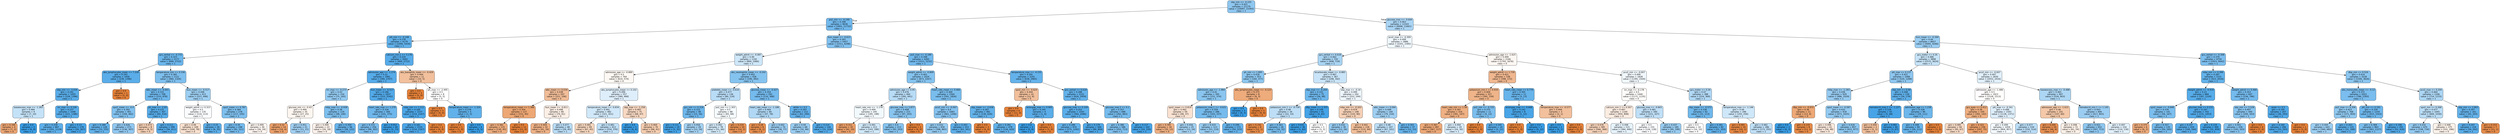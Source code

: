 digraph Tree {
node [shape=box, style="filled, rounded", color="black", fontname="helvetica"] ;
edge [fontname="helvetica"] ;
0 [label="sbp_min <= -0.155\ngini = 0.421\nsamples = 21179\nvalue = [10097, 23393]\nclass = 1", fillcolor="#8ec7f0"] ;
1 [label="po2_min <= -0.199\ngini = 0.348\nsamples = 9636\nvalue = [3401, 11732]\nclass = 1", fillcolor="#72b9ed"] ;
0 -> 1 [labeldistance=2.5, labelangle=45, headlabel="True"] ;
2 [label="ptt_min <= -0.108\ngini = 0.278\nsamples = 4179\nvalue = [1090, 5434]\nclass = 1", fillcolor="#61b1ea"] ;
1 -> 2 ;
3 [label="gcs_verbal <= -0.772\ngini = 0.323\nsamples = 2177\nvalue = [690, 2722]\nclass = 1", fillcolor="#6bb6ec"] ;
2 -> 3 ;
4 [label="abs_lymphocytes_mean <= 7.228\ngini = 0.243\nsamples = 1056\nvalue = [230, 1396]\nclass = 1", fillcolor="#5aade9"] ;
3 -> 4 ;
5 [label="sbp_min <= -3.434\ngini = 0.241\nsamples = 1055\nvalue = [228, 1396]\nclass = 1", fillcolor="#59ade9"] ;
4 -> 5 ;
6 [label="baseexcess_max <= -1.283\ngini = 0.484\nsamples = 9\nvalue = [7, 10]\nclass = 1", fillcolor="#c4e2f7"] ;
5 -> 6 ;
7 [label="gini = 0.346\nsamples = 4\nvalue = [7, 2]\nclass = 0", fillcolor="#eca572"] ;
6 -> 7 ;
8 [label="gini = 0.0\nsamples = 5\nvalue = [0, 8]\nclass = 1", fillcolor="#399de5"] ;
6 -> 8 ;
9 [label="inr_max <= 0.106\ngini = 0.237\nsamples = 1046\nvalue = [221, 1386]\nclass = 1", fillcolor="#59ade9"] ;
5 -> 9 ;
10 [label="gini = 0.258\nsamples = 867\nvalue = [201, 1119]\nclass = 1", fillcolor="#5dafea"] ;
9 -> 10 ;
11 [label="gini = 0.13\nsamples = 179\nvalue = [20, 267]\nclass = 1", fillcolor="#48a4e7"] ;
9 -> 11 ;
12 [label="gini = 0.0\nsamples = 1\nvalue = [2, 0]\nclass = 0", fillcolor="#e58139"] ;
4 -> 12 ;
13 [label="temperature_min <= 0.336\ngini = 0.382\nsamples = 1121\nvalue = [460, 1326]\nclass = 1", fillcolor="#7ebfee"] ;
3 -> 13 ;
14 [label="wbc_mean <= -0.001\ngini = 0.331\nsamples = 708\nvalue = [233, 878]\nclass = 1", fillcolor="#6eb7ec"] ;
13 -> 14 ;
15 [label="spo2_mean <= -0.4\ngini = 0.392\nsamples = 401\nvalue = [169, 462]\nclass = 1", fillcolor="#81c1ef"] ;
14 -> 15 ;
16 [label="gini = 0.289\nsamples = 128\nvalue = [33, 155]\nclass = 1", fillcolor="#63b2eb"] ;
15 -> 16 ;
17 [label="gini = 0.426\nsamples = 273\nvalue = [136, 307]\nclass = 1", fillcolor="#91c8f1"] ;
15 -> 17 ;
18 [label="ph_max <= -2.65\ngini = 0.231\nsamples = 307\nvalue = [64, 416]\nclass = 1", fillcolor="#57ace9"] ;
14 -> 18 ;
19 [label="gini = 0.473\nsamples = 8\nvalue = [8, 5]\nclass = 0", fillcolor="#f5d0b5"] ;
18 -> 19 ;
20 [label="gini = 0.211\nsamples = 299\nvalue = [56, 411]\nclass = 1", fillcolor="#54aae9"] ;
18 -> 20 ;
21 [label="bun_mean <= -0.517\ngini = 0.446\nsamples = 413\nvalue = [227, 448]\nclass = 1", fillcolor="#9dcff2"] ;
13 -> 21 ;
22 [label="weight_admit <= 0.323\ngini = 0.5\nsamples = 135\nvalue = [110, 113]\nclass = 1", fillcolor="#fafcfe"] ;
21 -> 22 ;
23 [label="gini = 0.49\nsamples = 109\nvalue = [104, 78]\nclass = 0", fillcolor="#f8e0ce"] ;
22 -> 23 ;
24 [label="gini = 0.25\nsamples = 26\nvalue = [6, 35]\nclass = 1", fillcolor="#5baee9"] ;
22 -> 24 ;
25 [label="spo2_mean <= 0.787\ngini = 0.384\nsamples = 278\nvalue = [117, 335]\nclass = 1", fillcolor="#7ebfee"] ;
21 -> 25 ;
26 [label="gini = 0.35\nsamples = 248\nvalue = [91, 311]\nclass = 1", fillcolor="#73baed"] ;
25 -> 26 ;
27 [label="gini = 0.499\nsamples = 30\nvalue = [26, 24]\nclass = 0", fillcolor="#fdf5f0"] ;
25 -> 27 ;
28 [label="calcium_min.1 <= 3.176\ngini = 0.224\nsamples = 2002\nvalue = [400, 2712]\nclass = 1", fillcolor="#56abe9"] ;
2 -> 28 ;
29 [label="admission_age <= -1.274\ngini = 0.22\nsamples = 1991\nvalue = [390, 2707]\nclass = 1", fillcolor="#56abe9"] ;
28 -> 29 ;
30 [label="inr_max <= -0.273\ngini = 0.43\nsamples = 154\nvalue = [75, 165]\nclass = 1", fillcolor="#93caf1"] ;
29 -> 30 ;
31 [label="glucose_min <= -0.43\ngini = 0.499\nsamples = 35\nvalue = [27, 25]\nclass = 0", fillcolor="#fdf6f0"] ;
30 -> 31 ;
32 [label="gini = 0.32\nsamples = 14\nvalue = [16, 4]\nclass = 0", fillcolor="#eca06a"] ;
31 -> 32 ;
33 [label="gini = 0.451\nsamples = 21\nvalue = [11, 21]\nclass = 1", fillcolor="#a1d0f3"] ;
31 -> 33 ;
34 [label="mbp_max <= -0.938\ngini = 0.38\nsamples = 119\nvalue = [48, 140]\nclass = 1", fillcolor="#7dbfee"] ;
30 -> 34 ;
35 [label="gini = 0.499\nsamples = 23\nvalue = [20, 18]\nclass = 0", fillcolor="#fcf2eb"] ;
34 -> 35 ;
36 [label="gini = 0.304\nsamples = 96\nvalue = [28, 122]\nclass = 1", fillcolor="#66b3eb"] ;
34 -> 36 ;
37 [label="bun_mean <= -0.517\ngini = 0.196\nsamples = 1837\nvalue = [315, 2542]\nclass = 1", fillcolor="#52a9e8"] ;
29 -> 37 ;
38 [label="heart_rate_max <= 1.279\ngini = 0.334\nsamples = 300\nvalue = [101, 375]\nclass = 1", fillcolor="#6eb7ec"] ;
37 -> 38 ;
39 [label="gini = 0.372\nsamples = 256\nvalue = [99, 302]\nclass = 1", fillcolor="#7abdee"] ;
38 -> 39 ;
40 [label="gini = 0.052\nsamples = 44\nvalue = [2, 73]\nclass = 1", fillcolor="#3ea0e6"] ;
38 -> 40 ;
41 [label="mbp_min <= 1.111\ngini = 0.164\nsamples = 1537\nvalue = [214, 2167]\nclass = 1", fillcolor="#4da7e8"] ;
37 -> 41 ;
42 [label="gini = 0.161\nsamples = 1535\nvalue = [210, 2167]\nclass = 1", fillcolor="#4ca6e8"] ;
41 -> 42 ;
43 [label="gini = 0.0\nsamples = 2\nvalue = [4, 0]\nclass = 0", fillcolor="#e58139"] ;
41 -> 43 ;
44 [label="abs_basophils_mean <= -0.429\ngini = 0.444\nsamples = 11\nvalue = [10, 5]\nclass = 0", fillcolor="#f2c09c"] ;
28 -> 44 ;
45 [label="gini = 0.0\nsamples = 3\nvalue = [5, 0]\nclass = 0", fillcolor="#e58139"] ;
44 -> 45 ;
46 [label="ph_max <= -2.495\ngini = 0.5\nsamples = 8\nvalue = [5, 5]\nclass = 0", fillcolor="#ffffff"] ;
44 -> 46 ;
47 [label="gini = 0.0\nsamples = 3\nvalue = [4, 0]\nclass = 0", fillcolor="#e58139"] ;
46 -> 47 ;
48 [label="temperature_mean <= -1.324\ngini = 0.278\nsamples = 5\nvalue = [1, 5]\nclass = 1", fillcolor="#61b1ea"] ;
46 -> 48 ;
49 [label="gini = 0.0\nsamples = 1\nvalue = [1, 0]\nclass = 0", fillcolor="#e58139"] ;
48 -> 49 ;
50 [label="gini = 0.0\nsamples = 4\nvalue = [0, 5]\nclass = 1", fillcolor="#399de5"] ;
48 -> 50 ;
51 [label="bun_mean <= -0.615\ngini = 0.393\nsamples = 5457\nvalue = [2311, 6298]\nclass = 1", fillcolor="#82c1ef"] ;
1 -> 51 ;
52 [label="weight_admit <= -0.087\ngini = 0.49\nsamples = 1192\nvalue = [800, 1066]\nclass = 1", fillcolor="#cee7f9"] ;
51 -> 52 ;
53 [label="admission_age <= -0.889\ngini = 0.5\nsamples = 764\nvalue = [610, 574]\nclass = 0", fillcolor="#fdf8f3"] ;
52 -> 53 ;
54 [label="wbc_mean <= 0.034\ngini = 0.438\nsamples = 207\nvalue = [221, 106]\nclass = 0", fillcolor="#f1bd98"] ;
53 -> 54 ;
55 [label="temperature_mean <= 1.366\ngini = 0.354\nsamples = 127\nvalue = [151, 45]\nclass = 0", fillcolor="#eda774"] ;
54 -> 55 ;
56 [label="gini = 0.382\nsamples = 115\nvalue = [130, 45]\nclass = 0", fillcolor="#eead7e"] ;
55 -> 56 ;
57 [label="gini = 0.0\nsamples = 12\nvalue = [21, 0]\nclass = 0", fillcolor="#e58139"] ;
55 -> 57 ;
58 [label="bun_mean <= -0.811\ngini = 0.498\nsamples = 80\nvalue = [70, 61]\nclass = 0", fillcolor="#fcefe6"] ;
54 -> 58 ;
59 [label="gini = 0.404\nsamples = 32\nvalue = [41, 16]\nclass = 0", fillcolor="#efb286"] ;
58 -> 59 ;
60 [label="gini = 0.477\nsamples = 48\nvalue = [29, 45]\nclass = 1", fillcolor="#b9dcf6"] ;
58 -> 60 ;
61 [label="abs_lymphocytes_mean <= 0.102\ngini = 0.496\nsamples = 557\nvalue = [389, 468]\nclass = 1", fillcolor="#deeefb"] ;
53 -> 61 ;
62 [label="temperature_mean <= -0.834\ngini = 0.491\nsamples = 482\nvalue = [321, 421]\nclass = 1", fillcolor="#d0e8f9"] ;
61 -> 62 ;
63 [label="gini = 0.481\nsamples = 69\nvalue = [67, 45]\nclass = 0", fillcolor="#f6d6be"] ;
62 -> 63 ;
64 [label="gini = 0.481\nsamples = 413\nvalue = [254, 376]\nclass = 1", fillcolor="#bfdff7"] ;
62 -> 64 ;
65 [label="sbp_max <= -1.258\ngini = 0.483\nsamples = 75\nvalue = [68, 47]\nclass = 0", fillcolor="#f7d8c2"] ;
61 -> 65 ;
66 [label="gini = 0.0\nsamples = 5\nvalue = [0, 6]\nclass = 1", fillcolor="#399de5"] ;
65 -> 66 ;
67 [label="gini = 0.469\nsamples = 70\nvalue = [68, 41]\nclass = 0", fillcolor="#f5cdb0"] ;
65 -> 67 ;
68 [label="abs_neutrophils_mean <= -0.242\ngini = 0.402\nsamples = 428\nvalue = [190, 492]\nclass = 1", fillcolor="#85c3ef"] ;
52 -> 68 ;
69 [label="platelets_mean <= -0.616\ngini = 0.477\nsamples = 136\nvalue = [80, 124]\nclass = 1", fillcolor="#b9dcf6"] ;
68 -> 69 ;
70 [label="gcs_min <= 0.318\ngini = 0.333\nsamples = 48\nvalue = [15, 56]\nclass = 1", fillcolor="#6eb7ec"] ;
69 -> 70 ;
71 [label="gini = 0.111\nsamples = 19\nvalue = [2, 32]\nclass = 1", fillcolor="#45a3e7"] ;
70 -> 71 ;
72 [label="gini = 0.456\nsamples = 29\nvalue = [13, 24]\nclass = 1", fillcolor="#a4d2f3"] ;
70 -> 72 ;
73 [label="po2_min <= 1.303\ngini = 0.5\nsamples = 88\nvalue = [65, 68]\nclass = 1", fillcolor="#f6fbfe"] ;
69 -> 73 ;
74 [label="gini = 0.492\nsamples = 78\nvalue = [51, 66]\nclass = 1", fillcolor="#d2e9f9"] ;
73 -> 74 ;
75 [label="gini = 0.219\nsamples = 10\nvalue = [14, 2]\nclass = 0", fillcolor="#e99355"] ;
73 -> 75 ;
76 [label="glucose_mean <= -0.427\ngini = 0.354\nsamples = 292\nvalue = [110, 368]\nclass = 1", fillcolor="#74baed"] ;
68 -> 76 ;
77 [label="heart_rate_mean <= -1.188\ngini = 0.469\nsamples = 80\nvalue = [47, 78]\nclass = 1", fillcolor="#b0d8f5"] ;
76 -> 77 ;
78 [label="gini = 0.18\nsamples = 6\nvalue = [9, 1]\nclass = 0", fillcolor="#e88f4f"] ;
77 -> 78 ;
79 [label="gini = 0.442\nsamples = 74\nvalue = [38, 77]\nclass = 1", fillcolor="#9bcdf2"] ;
77 -> 79 ;
80 [label="white <= 0.5\ngini = 0.293\nsamples = 212\nvalue = [63, 290]\nclass = 1", fillcolor="#64b2eb"] ;
76 -> 80 ;
81 [label="gini = 0.44\nsamples = 68\nvalue = [32, 66]\nclass = 1", fillcolor="#99cdf2"] ;
80 -> 81 ;
82 [label="gini = 0.214\nsamples = 144\nvalue = [31, 224]\nclass = 1", fillcolor="#54abe9"] ;
80 -> 82 ;
83 [label="po2_max <= -0.189\ngini = 0.348\nsamples = 4265\nvalue = [1511, 5232]\nclass = 1", fillcolor="#72b9ed"] ;
51 -> 83 ;
84 [label="weight_admit <= -0.809\ngini = 0.401\nsamples = 2024\nvalue = [873, 2267]\nclass = 1", fillcolor="#85c3ef"] ;
83 -> 84 ;
85 [label="admission_age <= 0.95\ngini = 0.476\nsamples = 460\nvalue = [282, 441]\nclass = 1", fillcolor="#b8dcf6"] ;
84 -> 85 ;
86 [label="heart_rate_min <= -1.178\ngini = 0.499\nsamples = 245\nvalue = [185, 198]\nclass = 1", fillcolor="#f2f9fd"] ;
85 -> 86 ;
87 [label="gini = 0.311\nsamples = 32\nvalue = [42, 10]\nclass = 0", fillcolor="#eb9f68"] ;
86 -> 87 ;
88 [label="gini = 0.491\nsamples = 213\nvalue = [143, 188]\nclass = 1", fillcolor="#d0e8f9"] ;
86 -> 88 ;
89 [label="glucose_max <= 2.877\ngini = 0.408\nsamples = 215\nvalue = [97, 243]\nclass = 1", fillcolor="#88c4ef"] ;
85 -> 89 ;
90 [label="gini = 0.4\nsamples = 213\nvalue = [93, 243]\nclass = 1", fillcolor="#85c3ef"] ;
89 -> 90 ;
91 [label="gini = 0.0\nsamples = 2\nvalue = [4, 0]\nclass = 0", fillcolor="#e58139"] ;
89 -> 91 ;
92 [label="heart_rate_mean <= 0.466\ngini = 0.369\nsamples = 1564\nvalue = [591, 1826]\nclass = 1", fillcolor="#79bded"] ;
84 -> 92 ;
93 [label="pco2_min <= -0.007\ngini = 0.4\nsamples = 1083\nvalue = [461, 1206]\nclass = 1", fillcolor="#85c2ef"] ;
92 -> 93 ;
94 [label="gini = 0.432\nsamples = 830\nvalue = [398, 865]\nclass = 1", fillcolor="#94caf1"] ;
93 -> 94 ;
95 [label="gini = 0.263\nsamples = 253\nvalue = [63, 341]\nclass = 1", fillcolor="#5eafea"] ;
93 -> 95 ;
96 [label="sbp_mean <= -2.636\ngini = 0.287\nsamples = 481\nvalue = [130, 620]\nclass = 1", fillcolor="#63b2ea"] ;
92 -> 96 ;
97 [label="gini = 0.0\nsamples = 3\nvalue = [4, 0]\nclass = 0", fillcolor="#e58139"] ;
96 -> 97 ;
98 [label="gini = 0.281\nsamples = 478\nvalue = [126, 620]\nclass = 1", fillcolor="#61b1ea"] ;
96 -> 98 ;
99 [label="temperature_max <= -4.155\ngini = 0.291\nsamples = 2241\nvalue = [638, 2965]\nclass = 1", fillcolor="#64b2eb"] ;
83 -> 99 ;
100 [label="spo2_min <= -0.624\ngini = 0.444\nsamples = 10\nvalue = [12, 6]\nclass = 0", fillcolor="#f2c09c"] ;
99 -> 100 ;
101 [label="gini = 0.0\nsamples = 6\nvalue = [11, 0]\nclass = 0", fillcolor="#e58139"] ;
100 -> 101 ;
102 [label="aniongap_max <= 0.905\ngini = 0.245\nsamples = 4\nvalue = [1, 6]\nclass = 1", fillcolor="#5aade9"] ;
100 -> 102 ;
103 [label="gini = 0.0\nsamples = 3\nvalue = [0, 6]\nclass = 1", fillcolor="#399de5"] ;
102 -> 103 ;
104 [label="gini = 0.0\nsamples = 1\nvalue = [1, 0]\nclass = 0", fillcolor="#e58139"] ;
102 -> 104 ;
105 [label="gcs_verbal <= 0.618\ngini = 0.288\nsamples = 2231\nvalue = [626, 2959]\nclass = 1", fillcolor="#63b2eb"] ;
99 -> 105 ;
106 [label="glucose_max <= 0.109\ngini = 0.252\nsamples = 1543\nvalue = [364, 2096]\nclass = 1", fillcolor="#5baeea"] ;
105 -> 106 ;
107 [label="gini = 0.289\nsamples = 974\nvalue = [275, 1292]\nclass = 1", fillcolor="#63b2eb"] ;
106 -> 107 ;
108 [label="gini = 0.179\nsamples = 569\nvalue = [89, 804]\nclass = 1", fillcolor="#4fa8e8"] ;
106 -> 108 ;
109 [label="glucose_max.2 <= 0.1\ngini = 0.357\nsamples = 688\nvalue = [262, 863]\nclass = 1", fillcolor="#75bbed"] ;
105 -> 109 ;
110 [label="gini = 0.386\nsamples = 586\nvalue = [252, 713]\nclass = 1", fillcolor="#7fc0ee"] ;
109 -> 110 ;
111 [label="gini = 0.117\nsamples = 102\nvalue = [10, 150]\nclass = 1", fillcolor="#46a4e7"] ;
109 -> 111 ;
112 [label="glucose_max <= -0.644\ngini = 0.463\nsamples = 11543\nvalue = [6696, 11661]\nclass = 1", fillcolor="#abd5f4"] ;
0 -> 112 [labeldistance=2.5, labelangle=-45, headlabel="False"] ;
113 [label="pco2_max <= -0.309\ngini = 0.499\nsamples = 2886\nvalue = [2201, 2395]\nclass = 1", fillcolor="#eff7fd"] ;
112 -> 113 ;
114 [label="gcs_verbal <= 0.618\ngini = 0.462\nsamples = 720\nvalue = [408, 719]\nclass = 1", fillcolor="#a9d5f4"] ;
113 -> 114 ;
115 [label="ph_min <= 1.895\ngini = 0.418\nsamples = 353\nvalue = [160, 377]\nclass = 1", fillcolor="#8dc7f0"] ;
114 -> 115 ;
116 [label="admission_age <= -1.984\ngini = 0.41\nsamples = 345\nvalue = [151, 374]\nclass = 1", fillcolor="#89c5ef"] ;
115 -> 116 ;
117 [label="spo2_mean <= 0.814\ngini = 0.492\nsamples = 59\nvalue = [48, 37]\nclass = 0", fillcolor="#f9e2d2"] ;
116 -> 117 ;
118 [label="gini = 0.395\nsamples = 34\nvalue = [35, 13]\nclass = 0", fillcolor="#efb083"] ;
117 -> 118 ;
119 [label="gini = 0.456\nsamples = 25\nvalue = [13, 24]\nclass = 1", fillcolor="#a4d2f3"] ;
117 -> 119 ;
120 [label="potassium_max.1 <= -0.631\ngini = 0.359\nsamples = 286\nvalue = [103, 337]\nclass = 1", fillcolor="#76bbed"] ;
116 -> 120 ;
121 [label="gini = 0.433\nsamples = 113\nvalue = [53, 114]\nclass = 1", fillcolor="#95cbf1"] ;
120 -> 121 ;
122 [label="gini = 0.299\nsamples = 173\nvalue = [50, 223]\nclass = 1", fillcolor="#65b3eb"] ;
120 -> 122 ;
123 [label="abs_lymphocytes_mean <= -0.123\ngini = 0.375\nsamples = 8\nvalue = [9, 3]\nclass = 0", fillcolor="#eeab7b"] ;
115 -> 123 ;
124 [label="gini = 0.0\nsamples = 3\nvalue = [0, 3]\nclass = 1", fillcolor="#399de5"] ;
123 -> 124 ;
125 [label="gini = 0.0\nsamples = 5\nvalue = [9, 0]\nclass = 0", fillcolor="#e58139"] ;
123 -> 125 ;
126 [label="bicarbonate_mean <= -0.885\ngini = 0.487\nsamples = 367\nvalue = [248, 342]\nclass = 1", fillcolor="#c9e4f8"] ;
114 -> 126 ;
127 [label="sbp_max <= -0.204\ngini = 0.331\nsamples = 75\nvalue = [26, 98]\nclass = 1", fillcolor="#6eb7ec"] ;
126 -> 127 ;
128 [label="potassium_min.1 <= -0.734\ngini = 0.48\nsamples = 34\nvalue = [22, 33]\nclass = 1", fillcolor="#bddef6"] ;
127 -> 128 ;
129 [label="gini = 0.142\nsamples = 8\nvalue = [12, 1]\nclass = 0", fillcolor="#e78c49"] ;
128 -> 129 ;
130 [label="gini = 0.363\nsamples = 26\nvalue = [10, 32]\nclass = 1", fillcolor="#77bced"] ;
128 -> 130 ;
131 [label="dbp_mean <= 2.355\ngini = 0.109\nsamples = 41\nvalue = [4, 65]\nclass = 1", fillcolor="#45a3e7"] ;
127 -> 131 ;
132 [label="gini = 0.031\nsamples = 36\nvalue = [1, 62]\nclass = 1", fillcolor="#3c9fe5"] ;
131 -> 132 ;
133 [label="gini = 0.5\nsamples = 5\nvalue = [3, 3]\nclass = 0", fillcolor="#ffffff"] ;
131 -> 133 ;
134 [label="sbp_max <= -0.16\ngini = 0.499\nsamples = 292\nvalue = [222, 244]\nclass = 1", fillcolor="#edf6fd"] ;
126 -> 134 ;
135 [label="mbp_min <= -0.203\ngini = 0.474\nsamples = 148\nvalue = [143, 90]\nclass = 0", fillcolor="#f5d0b6"] ;
134 -> 135 ;
136 [label="gini = 0.432\nsamples = 30\nvalue = [12, 26]\nclass = 1", fillcolor="#94caf1"] ;
135 -> 136 ;
137 [label="gini = 0.441\nsamples = 118\nvalue = [131, 64]\nclass = 0", fillcolor="#f2bf9a"] ;
135 -> 137 ;
138 [label="wbc_mean <= 0.094\ngini = 0.448\nsamples = 144\nvalue = [79, 154]\nclass = 1", fillcolor="#9fcff2"] ;
134 -> 138 ;
139 [label="gini = 0.48\nsamples = 107\nvalue = [67, 101]\nclass = 1", fillcolor="#bcdef6"] ;
138 -> 139 ;
140 [label="gini = 0.301\nsamples = 37\nvalue = [12, 53]\nclass = 1", fillcolor="#66b3eb"] ;
138 -> 140 ;
141 [label="admission_age <= -1.625\ngini = 0.499\nsamples = 2166\nvalue = [1793, 1676]\nclass = 0", fillcolor="#fdf7f2"] ;
113 -> 141 ;
142 [label="weight_admit <= 1.739\ngini = 0.421\nsamples = 338\nvalue = [398, 172]\nclass = 0", fillcolor="#f0b78f"] ;
141 -> 142 ;
143 [label="potassium_min.1 <= 0.934\ngini = 0.409\nsamples = 327\nvalue = [395, 159]\nclass = 0", fillcolor="#efb489"] ;
142 -> 143 ;
144 [label="heart_rate_min <= 1.58\ngini = 0.397\nsamples = 316\nvalue = [391, 147]\nclass = 0", fillcolor="#efb083"] ;
143 -> 144 ;
145 [label="gini = 0.367\nsamples = 287\nvalue = [367, 117]\nclass = 0", fillcolor="#eda978"] ;
144 -> 145 ;
146 [label="gini = 0.494\nsamples = 29\nvalue = [24, 30]\nclass = 1", fillcolor="#d7ebfa"] ;
144 -> 146 ;
147 [label="po2_min <= -0.725\ngini = 0.375\nsamples = 11\nvalue = [4, 12]\nclass = 1", fillcolor="#7bbeee"] ;
143 -> 147 ;
148 [label="gini = 0.0\nsamples = 1\nvalue = [2, 0]\nclass = 0", fillcolor="#e58139"] ;
147 -> 148 ;
149 [label="gini = 0.245\nsamples = 10\nvalue = [2, 12]\nclass = 1", fillcolor="#5aade9"] ;
147 -> 149 ;
150 [label="heart_rate_mean <= 0.779\ngini = 0.305\nsamples = 11\nvalue = [3, 13]\nclass = 1", fillcolor="#67b4eb"] ;
142 -> 150 ;
151 [label="aniongap_max <= -0.668\ngini = 0.142\nsamples = 8\nvalue = [1, 12]\nclass = 1", fillcolor="#49a5e7"] ;
150 -> 151 ;
152 [label="gini = 0.0\nsamples = 1\nvalue = [1, 0]\nclass = 0", fillcolor="#e58139"] ;
151 -> 152 ;
153 [label="gini = 0.0\nsamples = 7\nvalue = [0, 12]\nclass = 1", fillcolor="#399de5"] ;
151 -> 153 ;
154 [label="temperature_max <= -0.577\ngini = 0.444\nsamples = 3\nvalue = [2, 1]\nclass = 0", fillcolor="#f2c09c"] ;
150 -> 154 ;
155 [label="gini = 0.0\nsamples = 1\nvalue = [0, 1]\nclass = 1", fillcolor="#399de5"] ;
154 -> 155 ;
156 [label="gini = 0.0\nsamples = 2\nvalue = [2, 0]\nclass = 0", fillcolor="#e58139"] ;
154 -> 156 ;
157 [label="pco2_min <= -0.007\ngini = 0.499\nsamples = 1828\nvalue = [1395, 1504]\nclass = 1", fillcolor="#f1f8fd"] ;
141 -> 157 ;
158 [label="inr_max <= -0.178\ngini = 0.5\nsamples = 1440\nvalue = [1171, 1135]\nclass = 0", fillcolor="#fefbf9"] ;
157 -> 158 ;
159 [label="calcium_min.1 <= 0.507\ngini = 0.497\nsamples = 1100\nvalue = [950, 808]\nclass = 0", fillcolor="#fbece1"] ;
158 -> 159 ;
160 [label="gini = 0.478\nsamples = 585\nvalue = [566, 368]\nclass = 0", fillcolor="#f6d3ba"] ;
159 -> 160 ;
161 [label="gini = 0.498\nsamples = 515\nvalue = [384, 440]\nclass = 1", fillcolor="#e6f3fc"] ;
159 -> 161 ;
162 [label="glucose_max <= -0.843\ngini = 0.481\nsamples = 340\nvalue = [221, 327]\nclass = 1", fillcolor="#bfdff7"] ;
158 -> 162 ;
163 [label="gini = 0.5\nsamples = 155\nvalue = [126, 128]\nclass = 1", fillcolor="#fcfdff"] ;
162 -> 163 ;
164 [label="gini = 0.437\nsamples = 185\nvalue = [95, 199]\nclass = 1", fillcolor="#98ccf1"] ;
162 -> 164 ;
165 [label="gcs_motor <= 0.26\ngini = 0.47\nsamples = 388\nvalue = [224, 369]\nclass = 1", fillcolor="#b1d8f5"] ;
157 -> 165 ;
166 [label="sbp_mean <= -0.573\ngini = 0.338\nsamples = 92\nvalue = [31, 113]\nclass = 1", fillcolor="#6fb8ec"] ;
165 -> 166 ;
167 [label="gini = 0.5\nsamples = 10\nvalue = [10, 10]\nclass = 0", fillcolor="#ffffff"] ;
166 -> 167 ;
168 [label="gini = 0.281\nsamples = 82\nvalue = [21, 103]\nclass = 1", fillcolor="#61b1ea"] ;
166 -> 168 ;
169 [label="temperature_max <= -1.146\ngini = 0.49\nsamples = 296\nvalue = [193, 256]\nclass = 1", fillcolor="#cee7f9"] ;
165 -> 169 ;
170 [label="gini = 0.091\nsamples = 10\nvalue = [20, 1]\nclass = 0", fillcolor="#e68743"] ;
169 -> 170 ;
171 [label="gini = 0.482\nsamples = 286\nvalue = [173, 255]\nclass = 1", fillcolor="#bfdff7"] ;
169 -> 171 ;
172 [label="bun_mean <= -0.394\ngini = 0.44\nsamples = 8657\nvalue = [4495, 9266]\nclass = 1", fillcolor="#99cdf2"] ;
112 -> 172 ;
173 [label="gcs_motor <= 0.26\ngini = 0.486\nsamples = 3898\nvalue = [2572, 3624]\nclass = 1", fillcolor="#c6e3f7"] ;
172 -> 173 ;
174 [label="ptt_max <= 0.137\ngini = 0.421\nsamples = 1068\nvalue = [520, 1208]\nclass = 1", fillcolor="#8ec7f0"] ;
173 -> 174 ;
175 [label="mbp_max <= -1.183\ngini = 0.436\nsamples = 929\nvalue = [486, 1029]\nclass = 1", fillcolor="#97cbf1"] ;
174 -> 175 ;
176 [label="dbp_min <= -0.972\ngini = 0.36\nsamples = 11\nvalue = [13, 4]\nclass = 0", fillcolor="#eda876"] ;
175 -> 176 ;
177 [label="gini = 0.0\nsamples = 3\nvalue = [0, 3]\nclass = 1", fillcolor="#399de5"] ;
176 -> 177 ;
178 [label="gini = 0.133\nsamples = 8\nvalue = [13, 1]\nclass = 0", fillcolor="#e78b48"] ;
176 -> 178 ;
179 [label="spo2_mean <= -0.587\ngini = 0.432\nsamples = 918\nvalue = [473, 1025]\nclass = 1", fillcolor="#94caf1"] ;
175 -> 179 ;
180 [label="gini = 0.496\nsamples = 61\nvalue = [58, 48]\nclass = 0", fillcolor="#fbe9dd"] ;
179 -> 180 ;
181 [label="gini = 0.418\nsamples = 857\nvalue = [415, 977]\nclass = 1", fillcolor="#8dc7f0"] ;
179 -> 181 ;
182 [label="sbp_min <= 0.09\ngini = 0.268\nsamples = 139\nvalue = [34, 179]\nclass = 1", fillcolor="#5fb0ea"] ;
174 -> 182 ;
183 [label="hematocrit_max.1 <= -1.127\ngini = 0.128\nsamples = 43\nvalue = [5, 68]\nclass = 1", fillcolor="#48a4e7"] ;
182 -> 183 ;
184 [label="gini = 0.444\nsamples = 3\nvalue = [2, 1]\nclass = 0", fillcolor="#f2c09c"] ;
183 -> 184 ;
185 [label="gini = 0.082\nsamples = 40\nvalue = [3, 67]\nclass = 1", fillcolor="#42a1e6"] ;
183 -> 185 ;
186 [label="admission_age <= 1.238\ngini = 0.328\nsamples = 96\nvalue = [29, 111]\nclass = 1", fillcolor="#6db7ec"] ;
182 -> 186 ;
187 [label="gini = 0.308\nsamples = 94\nvalue = [26, 111]\nclass = 1", fillcolor="#67b4eb"] ;
186 -> 187 ;
188 [label="gini = 0.0\nsamples = 2\nvalue = [3, 0]\nclass = 0", fillcolor="#e58139"] ;
186 -> 188 ;
189 [label="pco2_min <= -0.007\ngini = 0.497\nsamples = 2830\nvalue = [2052, 2416]\nclass = 1", fillcolor="#e1f0fb"] ;
173 -> 189 ;
190 [label="admission_age <= -1.486\ngini = 0.5\nsamples = 1923\nvalue = [1528, 1513]\nclass = 0", fillcolor="#fffefd"] ;
189 -> 190 ;
191 [label="gcs_eyes <= 0.412\ngini = 0.39\nsamples = 330\nvalue = [392, 142]\nclass = 0", fillcolor="#eeaf81"] ;
190 -> 191 ;
192 [label="gini = 0.485\nsamples = 94\nvalue = [95, 67]\nclass = 0", fillcolor="#f7dac5"] ;
191 -> 192 ;
193 [label="gini = 0.322\nsamples = 236\nvalue = [297, 75]\nclass = 0", fillcolor="#eca16b"] ;
191 -> 193 ;
194 [label="ptt_max <= -0.341\ngini = 0.496\nsamples = 1593\nvalue = [1136, 1371]\nclass = 1", fillcolor="#ddeefb"] ;
190 -> 194 ;
195 [label="gini = 0.499\nsamples = 1059\nvalue = [804, 857]\nclass = 1", fillcolor="#f3f9fd"] ;
194 -> 195 ;
196 [label="gini = 0.477\nsamples = 534\nvalue = [332, 514]\nclass = 1", fillcolor="#b9dcf6"] ;
194 -> 196 ;
197 [label="baseexcess_max <= -0.488\ngini = 0.465\nsamples = 907\nvalue = [524, 903]\nclass = 1", fillcolor="#acd6f4"] ;
189 -> 197 ;
198 [label="admission_age <= -1.615\ngini = 0.46\nsamples = 101\nvalue = [107, 60]\nclass = 0", fillcolor="#f4c8a8"] ;
197 -> 198 ;
199 [label="gini = 0.204\nsamples = 29\nvalue = [46, 6]\nclass = 0", fillcolor="#e89153"] ;
198 -> 199 ;
200 [label="gini = 0.498\nsamples = 72\nvalue = [61, 54]\nclass = 0", fillcolor="#fcf1e8"] ;
198 -> 200 ;
201 [label="hematocrit_min.1 <= 1.145\ngini = 0.443\nsamples = 806\nvalue = [417, 843]\nclass = 1", fillcolor="#9bcdf2"] ;
197 -> 201 ;
202 [label="gini = 0.421\nsamples = 652\nvalue = [307, 713]\nclass = 1", fillcolor="#8ec7f0"] ;
201 -> 202 ;
203 [label="gini = 0.497\nsamples = 154\nvalue = [110, 130]\nclass = 1", fillcolor="#e1f0fb"] ;
201 -> 203 ;
204 [label="gcs_verbal <= -0.308\ngini = 0.379\nsamples = 4759\nvalue = [1923, 5642]\nclass = 1", fillcolor="#7cbeee"] ;
172 -> 204 ;
205 [label="mbp_min <= 0.399\ngini = 0.287\nsamples = 1531\nvalue = [423, 2016]\nclass = 1", fillcolor="#63b2ea"] ;
204 -> 205 ;
206 [label="weight_admit <= -0.919\ngini = 0.23\nsamples = 884\nvalue = [187, 1220]\nclass = 1", fillcolor="#57ace9"] ;
205 -> 206 ;
207 [label="spo2_mean <= -0.848\ngini = 0.376\nsamples = 141\nvalue = [56, 167]\nclass = 1", fillcolor="#7bbeee"] ;
206 -> 207 ;
208 [label="gini = 0.375\nsamples = 6\nvalue = [6, 2]\nclass = 0", fillcolor="#eeab7b"] ;
207 -> 208 ;
209 [label="gini = 0.357\nsamples = 135\nvalue = [50, 165]\nclass = 1", fillcolor="#75bbed"] ;
207 -> 209 ;
210 [label="glucose_max <= 0.231\ngini = 0.197\nsamples = 743\nvalue = [131, 1053]\nclass = 1", fillcolor="#52a9e8"] ;
206 -> 210 ;
211 [label="gini = 0.247\nsamples = 434\nvalue = [100, 594]\nclass = 1", fillcolor="#5aade9"] ;
210 -> 211 ;
212 [label="gini = 0.119\nsamples = 309\nvalue = [31, 459]\nclass = 1", fillcolor="#46a4e7"] ;
210 -> 212 ;
213 [label="weight_admit <= 0.466\ngini = 0.353\nsamples = 647\nvalue = [236, 796]\nclass = 1", fillcolor="#74baed"] ;
205 -> 213 ;
214 [label="sbp_min <= 3.528\ngini = 0.407\nsamples = 440\nvalue = [200, 503]\nclass = 1", fillcolor="#88c4ef"] ;
213 -> 214 ;
215 [label="gini = 0.401\nsamples = 436\nvalue = [193, 503]\nclass = 1", fillcolor="#85c3ef"] ;
214 -> 215 ;
216 [label="gini = 0.0\nsamples = 4\nvalue = [7, 0]\nclass = 0", fillcolor="#e58139"] ;
214 -> 216 ;
217 [label="asian <= 0.5\ngini = 0.195\nsamples = 207\nvalue = [36, 293]\nclass = 1", fillcolor="#51a9e8"] ;
213 -> 217 ;
218 [label="gini = 0.182\nsamples = 206\nvalue = [33, 293]\nclass = 1", fillcolor="#4fa8e8"] ;
217 -> 218 ;
219 [label="gini = 0.0\nsamples = 1\nvalue = [3, 0]\nclass = 0", fillcolor="#e58139"] ;
217 -> 219 ;
220 [label="dbp_min <= 0.524\ngini = 0.414\nsamples = 3228\nvalue = [1500, 3626]\nclass = 1", fillcolor="#8bc6f0"] ;
204 -> 220 ;
221 [label="abs_monocytes_mean <= -0.12\ngini = 0.372\nsamples = 2022\nvalue = [786, 2393]\nclass = 1", fillcolor="#7abdee"] ;
220 -> 221 ;
222 [label="po2_max <= 0.356\ngini = 0.423\nsamples = 768\nvalue = [371, 850]\nclass = 1", fillcolor="#8fc8f0"] ;
221 -> 222 ;
223 [label="gini = 0.444\nsamples = 643\nvalue = [340, 682]\nclass = 1", fillcolor="#9ccef2"] ;
222 -> 223 ;
224 [label="gini = 0.263\nsamples = 125\nvalue = [31, 168]\nclass = 1", fillcolor="#5eafea"] ;
222 -> 224 ;
225 [label="ptt_min <= 0.191\ngini = 0.334\nsamples = 1254\nvalue = [415, 1543]\nclass = 1", fillcolor="#6eb7ec"] ;
221 -> 225 ;
226 [label="gini = 0.369\nsamples = 963\nvalue = [363, 1127]\nclass = 1", fillcolor="#79bded"] ;
225 -> 226 ;
227 [label="gini = 0.198\nsamples = 291\nvalue = [52, 416]\nclass = 1", fillcolor="#52a9e8"] ;
225 -> 227 ;
228 [label="pco2_max <= 0.204\ngini = 0.464\nsamples = 1206\nvalue = [714, 1233]\nclass = 1", fillcolor="#acd6f4"] ;
220 -> 228 ;
229 [label="spo2_min <= 0.268\ngini = 0.477\nsamples = 1045\nvalue = [669, 1030]\nclass = 1", fillcolor="#baddf6"] ;
228 -> 229 ;
230 [label="gini = 0.432\nsamples = 670\nvalue = [338, 734]\nclass = 1", fillcolor="#94caf1"] ;
229 -> 230 ;
231 [label="gini = 0.498\nsamples = 375\nvalue = [331, 296]\nclass = 0", fillcolor="#fcf2ea"] ;
229 -> 231 ;
232 [label="sbp_min <= 2.863\ngini = 0.297\nsamples = 161\nvalue = [45, 203]\nclass = 1", fillcolor="#65b3eb"] ;
228 -> 232 ;
233 [label="gini = 0.247\nsamples = 154\nvalue = [34, 202]\nclass = 1", fillcolor="#5aade9"] ;
232 -> 233 ;
234 [label="gini = 0.153\nsamples = 7\nvalue = [11, 1]\nclass = 0", fillcolor="#e78c4b"] ;
232 -> 234 ;
}